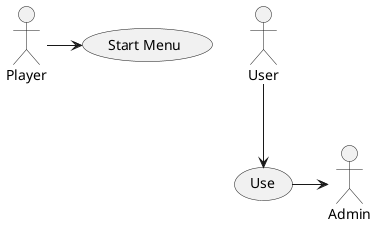 @startuml
'https://plantuml.com/use-case-diagram

Player -> (Start Menu)
User --> (Use)
(Use) -> Admin

@enduml